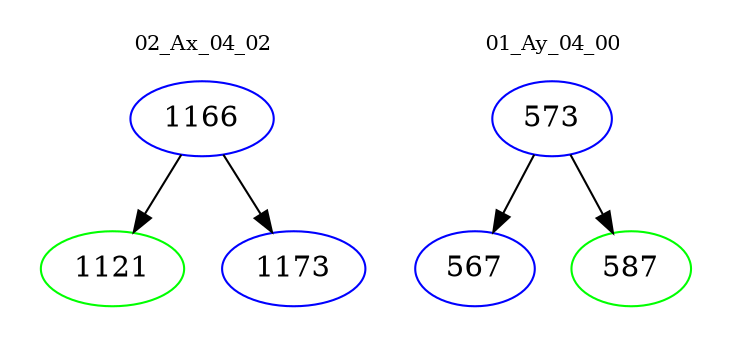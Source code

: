 digraph{
subgraph cluster_0 {
color = white
label = "02_Ax_04_02";
fontsize=10;
T0_1166 [label="1166", color="blue"]
T0_1166 -> T0_1121 [color="black"]
T0_1121 [label="1121", color="green"]
T0_1166 -> T0_1173 [color="black"]
T0_1173 [label="1173", color="blue"]
}
subgraph cluster_1 {
color = white
label = "01_Ay_04_00";
fontsize=10;
T1_573 [label="573", color="blue"]
T1_573 -> T1_567 [color="black"]
T1_567 [label="567", color="blue"]
T1_573 -> T1_587 [color="black"]
T1_587 [label="587", color="green"]
}
}
